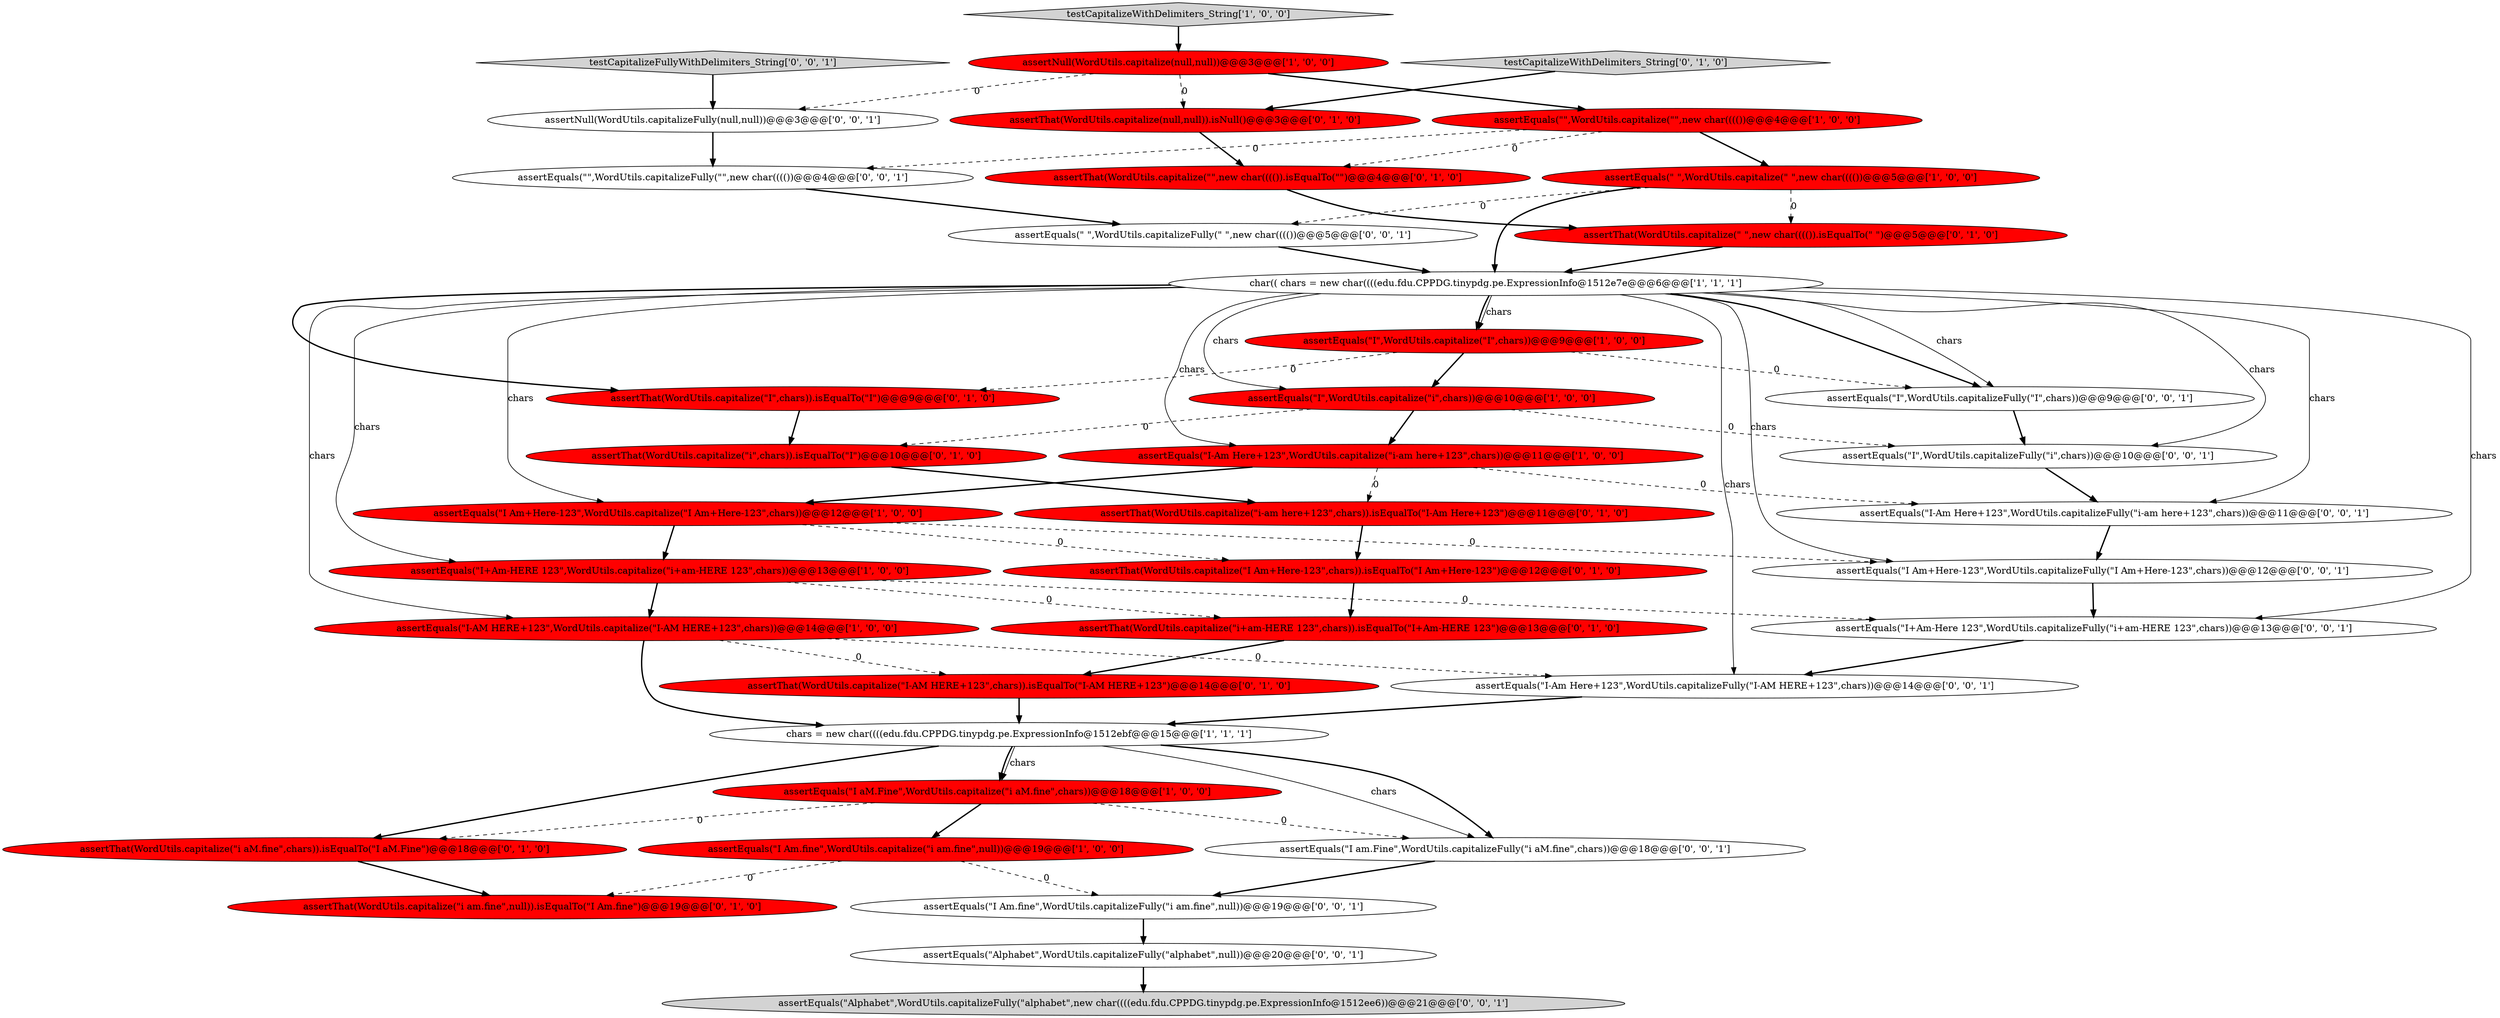 digraph {
20 [style = filled, label = "assertThat(WordUtils.capitalize(\"i+am-HERE 123\",chars)).isEqualTo(\"I+Am-HERE 123\")@@@13@@@['0', '1', '0']", fillcolor = red, shape = ellipse image = "AAA1AAABBB2BBB"];
24 [style = filled, label = "assertThat(WordUtils.capitalize(\"I\",chars)).isEqualTo(\"I\")@@@9@@@['0', '1', '0']", fillcolor = red, shape = ellipse image = "AAA1AAABBB2BBB"];
17 [style = filled, label = "assertThat(WordUtils.capitalize(\"\",new char(((()).isEqualTo(\"\")@@@4@@@['0', '1', '0']", fillcolor = red, shape = ellipse image = "AAA1AAABBB2BBB"];
34 [style = filled, label = "assertNull(WordUtils.capitalizeFully(null,null))@@@3@@@['0', '0', '1']", fillcolor = white, shape = ellipse image = "AAA0AAABBB3BBB"];
35 [style = filled, label = "assertEquals(\"I\",WordUtils.capitalizeFully(\"I\",chars))@@@9@@@['0', '0', '1']", fillcolor = white, shape = ellipse image = "AAA0AAABBB3BBB"];
18 [style = filled, label = "assertThat(WordUtils.capitalize(\"i aM.fine\",chars)).isEqualTo(\"I aM.Fine\")@@@18@@@['0', '1', '0']", fillcolor = red, shape = ellipse image = "AAA1AAABBB2BBB"];
9 [style = filled, label = "assertEquals(\"I\",WordUtils.capitalize(\"i\",chars))@@@10@@@['1', '0', '0']", fillcolor = red, shape = ellipse image = "AAA1AAABBB1BBB"];
23 [style = filled, label = "assertThat(WordUtils.capitalize(\"I-AM HERE+123\",chars)).isEqualTo(\"I-AM HERE+123\")@@@14@@@['0', '1', '0']", fillcolor = red, shape = ellipse image = "AAA1AAABBB2BBB"];
32 [style = filled, label = "assertEquals(\" \",WordUtils.capitalizeFully(\" \",new char(((())@@@5@@@['0', '0', '1']", fillcolor = white, shape = ellipse image = "AAA0AAABBB3BBB"];
37 [style = filled, label = "assertEquals(\"\",WordUtils.capitalizeFully(\"\",new char(((())@@@4@@@['0', '0', '1']", fillcolor = white, shape = ellipse image = "AAA0AAABBB3BBB"];
8 [style = filled, label = "assertEquals(\"I aM.Fine\",WordUtils.capitalize(\"i aM.fine\",chars))@@@18@@@['1', '0', '0']", fillcolor = red, shape = ellipse image = "AAA1AAABBB1BBB"];
36 [style = filled, label = "assertEquals(\"Alphabet\",WordUtils.capitalizeFully(\"alphabet\",new char((((edu.fdu.CPPDG.tinypdg.pe.ExpressionInfo@1512ee6))@@@21@@@['0', '0', '1']", fillcolor = lightgray, shape = ellipse image = "AAA0AAABBB3BBB"];
11 [style = filled, label = "assertEquals(\" \",WordUtils.capitalize(\" \",new char(((())@@@5@@@['1', '0', '0']", fillcolor = red, shape = ellipse image = "AAA1AAABBB1BBB"];
29 [style = filled, label = "assertEquals(\"I am.Fine\",WordUtils.capitalizeFully(\"i aM.fine\",chars))@@@18@@@['0', '0', '1']", fillcolor = white, shape = ellipse image = "AAA0AAABBB3BBB"];
2 [style = filled, label = "assertEquals(\"I-Am Here+123\",WordUtils.capitalize(\"i-am here+123\",chars))@@@11@@@['1', '0', '0']", fillcolor = red, shape = ellipse image = "AAA1AAABBB1BBB"];
16 [style = filled, label = "assertThat(WordUtils.capitalize(\"i-am here+123\",chars)).isEqualTo(\"I-Am Here+123\")@@@11@@@['0', '1', '0']", fillcolor = red, shape = ellipse image = "AAA1AAABBB2BBB"];
0 [style = filled, label = "assertEquals(\"\",WordUtils.capitalize(\"\",new char(((())@@@4@@@['1', '0', '0']", fillcolor = red, shape = ellipse image = "AAA1AAABBB1BBB"];
5 [style = filled, label = "char(( chars = new char((((edu.fdu.CPPDG.tinypdg.pe.ExpressionInfo@1512e7e@@@6@@@['1', '1', '1']", fillcolor = white, shape = ellipse image = "AAA0AAABBB1BBB"];
7 [style = filled, label = "chars = new char((((edu.fdu.CPPDG.tinypdg.pe.ExpressionInfo@1512ebf@@@15@@@['1', '1', '1']", fillcolor = white, shape = ellipse image = "AAA0AAABBB1BBB"];
13 [style = filled, label = "assertEquals(\"I\",WordUtils.capitalize(\"I\",chars))@@@9@@@['1', '0', '0']", fillcolor = red, shape = ellipse image = "AAA1AAABBB1BBB"];
28 [style = filled, label = "assertEquals(\"I Am+Here-123\",WordUtils.capitalizeFully(\"I Am+Here-123\",chars))@@@12@@@['0', '0', '1']", fillcolor = white, shape = ellipse image = "AAA0AAABBB3BBB"];
6 [style = filled, label = "testCapitalizeWithDelimiters_String['1', '0', '0']", fillcolor = lightgray, shape = diamond image = "AAA0AAABBB1BBB"];
25 [style = filled, label = "assertThat(WordUtils.capitalize(null,null)).isNull()@@@3@@@['0', '1', '0']", fillcolor = red, shape = ellipse image = "AAA1AAABBB2BBB"];
12 [style = filled, label = "assertEquals(\"I Am.fine\",WordUtils.capitalize(\"i am.fine\",null))@@@19@@@['1', '0', '0']", fillcolor = red, shape = ellipse image = "AAA1AAABBB1BBB"];
10 [style = filled, label = "assertEquals(\"I Am+Here-123\",WordUtils.capitalize(\"I Am+Here-123\",chars))@@@12@@@['1', '0', '0']", fillcolor = red, shape = ellipse image = "AAA1AAABBB1BBB"];
14 [style = filled, label = "assertThat(WordUtils.capitalize(\" \",new char(((()).isEqualTo(\" \")@@@5@@@['0', '1', '0']", fillcolor = red, shape = ellipse image = "AAA1AAABBB2BBB"];
27 [style = filled, label = "assertEquals(\"I+Am-Here 123\",WordUtils.capitalizeFully(\"i+am-HERE 123\",chars))@@@13@@@['0', '0', '1']", fillcolor = white, shape = ellipse image = "AAA0AAABBB3BBB"];
3 [style = filled, label = "assertNull(WordUtils.capitalize(null,null))@@@3@@@['1', '0', '0']", fillcolor = red, shape = ellipse image = "AAA1AAABBB1BBB"];
21 [style = filled, label = "assertThat(WordUtils.capitalize(\"i am.fine\",null)).isEqualTo(\"I Am.fine\")@@@19@@@['0', '1', '0']", fillcolor = red, shape = ellipse image = "AAA1AAABBB2BBB"];
39 [style = filled, label = "assertEquals(\"Alphabet\",WordUtils.capitalizeFully(\"alphabet\",null))@@@20@@@['0', '0', '1']", fillcolor = white, shape = ellipse image = "AAA0AAABBB3BBB"];
1 [style = filled, label = "assertEquals(\"I+Am-HERE 123\",WordUtils.capitalize(\"i+am-HERE 123\",chars))@@@13@@@['1', '0', '0']", fillcolor = red, shape = ellipse image = "AAA1AAABBB1BBB"];
26 [style = filled, label = "testCapitalizeFullyWithDelimiters_String['0', '0', '1']", fillcolor = lightgray, shape = diamond image = "AAA0AAABBB3BBB"];
30 [style = filled, label = "assertEquals(\"I Am.fine\",WordUtils.capitalizeFully(\"i am.fine\",null))@@@19@@@['0', '0', '1']", fillcolor = white, shape = ellipse image = "AAA0AAABBB3BBB"];
38 [style = filled, label = "assertEquals(\"I\",WordUtils.capitalizeFully(\"i\",chars))@@@10@@@['0', '0', '1']", fillcolor = white, shape = ellipse image = "AAA0AAABBB3BBB"];
15 [style = filled, label = "assertThat(WordUtils.capitalize(\"i\",chars)).isEqualTo(\"I\")@@@10@@@['0', '1', '0']", fillcolor = red, shape = ellipse image = "AAA1AAABBB2BBB"];
19 [style = filled, label = "testCapitalizeWithDelimiters_String['0', '1', '0']", fillcolor = lightgray, shape = diamond image = "AAA0AAABBB2BBB"];
33 [style = filled, label = "assertEquals(\"I-Am Here+123\",WordUtils.capitalizeFully(\"i-am here+123\",chars))@@@11@@@['0', '0', '1']", fillcolor = white, shape = ellipse image = "AAA0AAABBB3BBB"];
31 [style = filled, label = "assertEquals(\"I-Am Here+123\",WordUtils.capitalizeFully(\"I-AM HERE+123\",chars))@@@14@@@['0', '0', '1']", fillcolor = white, shape = ellipse image = "AAA0AAABBB3BBB"];
4 [style = filled, label = "assertEquals(\"I-AM HERE+123\",WordUtils.capitalize(\"I-AM HERE+123\",chars))@@@14@@@['1', '0', '0']", fillcolor = red, shape = ellipse image = "AAA1AAABBB1BBB"];
22 [style = filled, label = "assertThat(WordUtils.capitalize(\"I Am+Here-123\",chars)).isEqualTo(\"I Am+Here-123\")@@@12@@@['0', '1', '0']", fillcolor = red, shape = ellipse image = "AAA1AAABBB2BBB"];
5->35 [style = solid, label="chars"];
11->32 [style = dashed, label="0"];
6->3 [style = bold, label=""];
32->5 [style = bold, label=""];
1->4 [style = bold, label=""];
3->25 [style = dashed, label="0"];
0->37 [style = dashed, label="0"];
29->30 [style = bold, label=""];
13->35 [style = dashed, label="0"];
9->2 [style = bold, label=""];
7->8 [style = solid, label="chars"];
7->29 [style = solid, label="chars"];
5->13 [style = solid, label="chars"];
1->27 [style = dashed, label="0"];
33->28 [style = bold, label=""];
26->34 [style = bold, label=""];
4->31 [style = dashed, label="0"];
0->11 [style = bold, label=""];
27->31 [style = bold, label=""];
10->28 [style = dashed, label="0"];
5->27 [style = solid, label="chars"];
12->30 [style = dashed, label="0"];
5->28 [style = solid, label="chars"];
10->22 [style = dashed, label="0"];
16->22 [style = bold, label=""];
2->10 [style = bold, label=""];
7->8 [style = bold, label=""];
15->16 [style = bold, label=""];
25->17 [style = bold, label=""];
5->2 [style = solid, label="chars"];
31->7 [style = bold, label=""];
5->10 [style = solid, label="chars"];
4->7 [style = bold, label=""];
3->0 [style = bold, label=""];
19->25 [style = bold, label=""];
0->17 [style = dashed, label="0"];
5->9 [style = solid, label="chars"];
5->38 [style = solid, label="chars"];
12->21 [style = dashed, label="0"];
1->20 [style = dashed, label="0"];
11->5 [style = bold, label=""];
13->24 [style = dashed, label="0"];
3->34 [style = dashed, label="0"];
5->4 [style = solid, label="chars"];
20->23 [style = bold, label=""];
22->20 [style = bold, label=""];
34->37 [style = bold, label=""];
17->14 [style = bold, label=""];
5->24 [style = bold, label=""];
5->13 [style = bold, label=""];
11->14 [style = dashed, label="0"];
2->16 [style = dashed, label="0"];
7->29 [style = bold, label=""];
7->18 [style = bold, label=""];
37->32 [style = bold, label=""];
30->39 [style = bold, label=""];
8->18 [style = dashed, label="0"];
2->33 [style = dashed, label="0"];
23->7 [style = bold, label=""];
13->9 [style = bold, label=""];
35->38 [style = bold, label=""];
18->21 [style = bold, label=""];
28->27 [style = bold, label=""];
38->33 [style = bold, label=""];
10->1 [style = bold, label=""];
4->23 [style = dashed, label="0"];
39->36 [style = bold, label=""];
5->1 [style = solid, label="chars"];
5->35 [style = bold, label=""];
8->12 [style = bold, label=""];
9->38 [style = dashed, label="0"];
5->33 [style = solid, label="chars"];
8->29 [style = dashed, label="0"];
9->15 [style = dashed, label="0"];
14->5 [style = bold, label=""];
24->15 [style = bold, label=""];
5->31 [style = solid, label="chars"];
}
